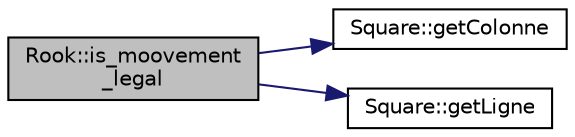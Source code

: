 digraph "Rook::is_moovement_legal"
{
 // LATEX_PDF_SIZE
  edge [fontname="Helvetica",fontsize="10",labelfontname="Helvetica",labelfontsize="10"];
  node [fontname="Helvetica",fontsize="10",shape=record];
  rankdir="LR";
  Node1 [label="Rook::is_moovement\l_legal",height=0.2,width=0.4,color="black", fillcolor="grey75", style="filled", fontcolor="black",tooltip="cette fonction permet de voir si le mouvement demandé par l'utilisateur est légale et autorisé pour u..."];
  Node1 -> Node2 [color="midnightblue",fontsize="10",style="solid",fontname="Helvetica"];
  Node2 [label="Square::getColonne",height=0.2,width=0.4,color="black", fillcolor="white", style="filled",URL="$d3/d72/classSquare.html#ae75d936ad361d2ff001b289f1d914ab8",tooltip="fonction qui renvoie la colonne où se trouve la pièce"];
  Node1 -> Node3 [color="midnightblue",fontsize="10",style="solid",fontname="Helvetica"];
  Node3 [label="Square::getLigne",height=0.2,width=0.4,color="black", fillcolor="white", style="filled",URL="$d3/d72/classSquare.html#a4fa5008593aaff1c8ffc038541e4586c",tooltip="fonction qui renvoie la ligne où se trouve la pièce"];
}
